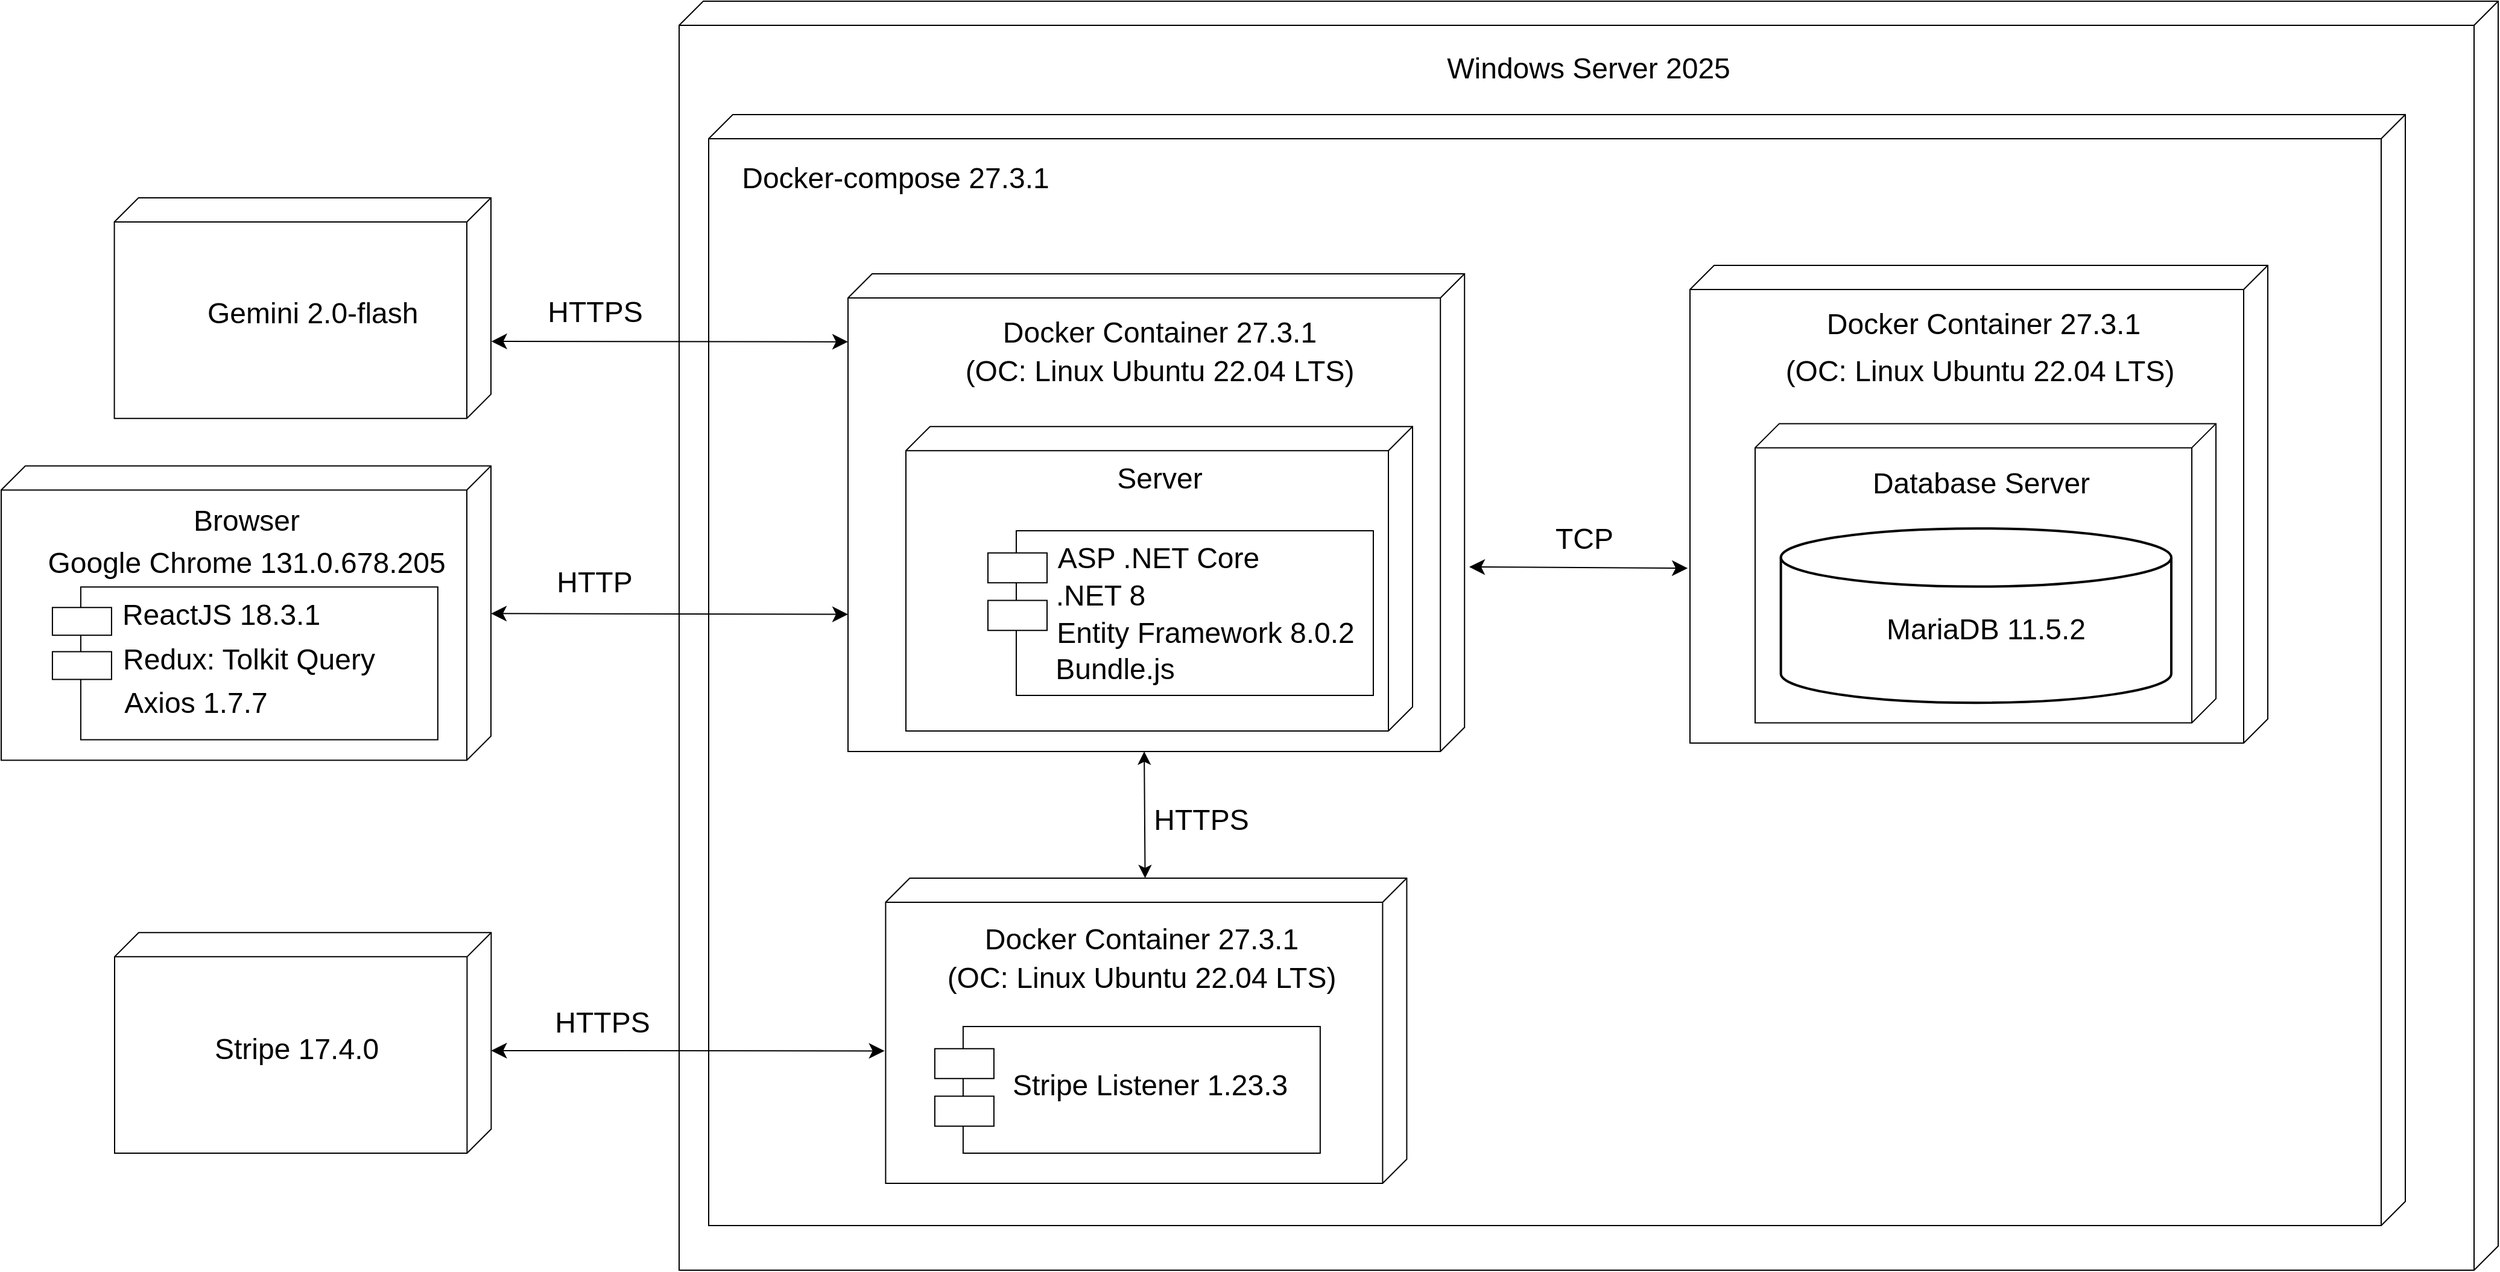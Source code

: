 <mxfile version="26.2.14">
  <diagram name="Страница — 1" id="8J1UHR_uVFIwEin5-jyG">
    <mxGraphModel dx="2537" dy="1423" grid="0" gridSize="10" guides="1" tooltips="1" connect="1" arrows="1" fold="1" page="0" pageScale="1" pageWidth="827" pageHeight="1169" math="0" shadow="0">
      <root>
        <mxCell id="0" />
        <mxCell id="1" parent="0" />
        <mxCell id="nA0-Ui3EcILYC63hEK4_-24" value="" style="shape=cube;whiteSpace=wrap;html=1;boundedLbl=1;backgroundOutline=1;darkOpacity=0;size=20;noLabel=0;shadow=0;direction=east;flipH=1;" parent="1" vertex="1">
          <mxGeometry x="117" y="10" width="452.1" height="244" as="geometry" />
        </mxCell>
        <mxCell id="nA0-Ui3EcILYC63hEK4_-11" value="&lt;br&gt;&lt;div&gt;&lt;br/&gt;&lt;/div&gt;" style="shape=cube;whiteSpace=wrap;html=1;boundedLbl=1;backgroundOutline=1;darkOpacity=0;size=20;noLabel=0;shadow=0;direction=east;flipH=1;" parent="1" vertex="1">
          <mxGeometry x="-96" y="-391" width="1508" height="1052" as="geometry" />
        </mxCell>
        <mxCell id="gcMM5cCsYAQRM_Y5A-3i-26" value="&lt;br&gt;&lt;div&gt;&lt;br/&gt;&lt;/div&gt;" style="shape=cube;whiteSpace=wrap;html=1;boundedLbl=1;backgroundOutline=1;darkOpacity=0;size=20;noLabel=0;shadow=0;direction=east;flipH=1;" parent="1" vertex="1">
          <mxGeometry x="-71.5" y="-297" width="1406.5" height="921" as="geometry" />
        </mxCell>
        <mxCell id="gcMM5cCsYAQRM_Y5A-3i-27" value="&lt;span style=&quot;font-weight: 400;&quot;&gt;Docker-compose 27.3.1&lt;/span&gt;" style="text;strokeColor=none;fillColor=none;html=1;fontSize=24;fontStyle=1;verticalAlign=middle;align=center;" parent="1" vertex="1">
          <mxGeometry x="33" y="-264" width="100" height="40" as="geometry" />
        </mxCell>
        <mxCell id="RzY-j4tmtQSygtIVZ8jP-14" value="&lt;span style=&quot;font-weight: 400;&quot;&gt;TCP&lt;/span&gt;" style="text;strokeColor=none;fillColor=none;html=1;fontSize=24;fontStyle=1;verticalAlign=middle;align=center;" parent="1" vertex="1">
          <mxGeometry x="604" y="35.39" width="100" height="40" as="geometry" />
        </mxCell>
        <mxCell id="nA0-Ui3EcILYC63hEK4_-1" value="" style="shape=cube;whiteSpace=wrap;html=1;boundedLbl=1;backgroundOutline=1;darkOpacity=0;size=20;noLabel=0;shadow=0;direction=east;flipH=1;" parent="1" vertex="1">
          <mxGeometry x="-658" y="-5.74" width="406" height="244" as="geometry" />
        </mxCell>
        <mxCell id="nA0-Ui3EcILYC63hEK4_-2" value="&lt;span style=&quot;font-weight: 400;&quot;&gt;Browser&lt;/span&gt;" style="text;strokeColor=none;fillColor=none;html=1;fontSize=24;fontStyle=1;verticalAlign=middle;align=center;" parent="1" vertex="1">
          <mxGeometry x="-505" y="20.26" width="100" height="40" as="geometry" />
        </mxCell>
        <mxCell id="nA0-Ui3EcILYC63hEK4_-3" value="&lt;span style=&quot;font-weight: 400;&quot;&gt;Google Chrome&amp;nbsp;131.0.678.205&lt;/span&gt;" style="text;strokeColor=none;fillColor=none;html=1;fontSize=24;fontStyle=1;verticalAlign=middle;align=center;" parent="1" vertex="1">
          <mxGeometry x="-505" y="54.65" width="100" height="40" as="geometry" />
        </mxCell>
        <mxCell id="nA0-Ui3EcILYC63hEK4_-4" value="" style="group" parent="1" vertex="1" connectable="0">
          <mxGeometry x="-615.54" y="94.65" width="319.49" height="126.61" as="geometry" />
        </mxCell>
        <mxCell id="nA0-Ui3EcILYC63hEK4_-5" value="&lt;span style=&quot;color: rgba(0, 0, 0, 0); font-family: monospace; font-size: 0px; text-align: start;&quot;&gt;%3CmxGraphModel%3E%3Croot%3E%3CmxCell%20id%3D%220%22%2F%3E%3CmxCell%20id%3D%221%22%20parent%3D%220%22%2F%3E%3CmxCell%20id%3D%222%22%20value%3D%22%26lt%3Bspan%20style%3D%26quot%3Bfont-weight%3A%20400%3B%26quot%3B%26gt%3BDocker-compose%26lt%3B%2Fspan%26gt%3B%22%20style%3D%22text%3BstrokeColor%3Dnone%3BfillColor%3Dnone%3Bhtml%3D1%3BfontSize%3D24%3BfontStyle%3D1%3BverticalAlign%3Dmiddle%3Balign%3Dcenter%3B%22%20vertex%3D%221%22%20parent%3D%221%22%3E%3CmxGeometry%20x%3D%22-14%22%20y%3D%22-594%22%20width%3D%22100%22%20height%3D%2240%22%20as%3D%22geometry%22%2F%3E%3C%2FmxCell%3E%3C%2Froot%3E%3C%2FmxGraphModel%3E&lt;/span&gt;" style="verticalLabelPosition=bottom;verticalAlign=top;html=1;shape=mxgraph.basic.rect;fillColor2=none;strokeWidth=1;size=20;indent=5;" parent="nA0-Ui3EcILYC63hEK4_-4" vertex="1">
          <mxGeometry x="23.49" width="296" height="126.61" as="geometry" />
        </mxCell>
        <mxCell id="nA0-Ui3EcILYC63hEK4_-6" value="" style="verticalLabelPosition=bottom;verticalAlign=top;html=1;shape=mxgraph.basic.rect;fillColor2=none;strokeWidth=1;size=20;indent=5;" parent="nA0-Ui3EcILYC63hEK4_-4" vertex="1">
          <mxGeometry y="17" width="49" height="23" as="geometry" />
        </mxCell>
        <mxCell id="nA0-Ui3EcILYC63hEK4_-7" value="" style="verticalLabelPosition=bottom;verticalAlign=top;html=1;shape=mxgraph.basic.rect;fillColor2=none;strokeWidth=1;size=20;indent=5;" parent="nA0-Ui3EcILYC63hEK4_-4" vertex="1">
          <mxGeometry y="53.61" width="49" height="23" as="geometry" />
        </mxCell>
        <mxCell id="nA0-Ui3EcILYC63hEK4_-8" value="&lt;span style=&quot;font-weight: 400;&quot;&gt;Axios 1.7.7&lt;/span&gt;" style="text;strokeColor=none;fillColor=none;html=1;fontSize=24;fontStyle=1;verticalAlign=middle;align=center;" parent="nA0-Ui3EcILYC63hEK4_-4" vertex="1">
          <mxGeometry x="68.49" y="76.61" width="100" height="40" as="geometry" />
        </mxCell>
        <mxCell id="nA0-Ui3EcILYC63hEK4_-9" value="&lt;span style=&quot;font-weight: 400;&quot;&gt;Redux: Tolkit Query&lt;/span&gt;" style="text;strokeColor=none;fillColor=none;html=1;fontSize=24;fontStyle=1;verticalAlign=middle;align=center;" parent="nA0-Ui3EcILYC63hEK4_-4" vertex="1">
          <mxGeometry x="112.49" y="40" width="100" height="40" as="geometry" />
        </mxCell>
        <mxCell id="nA0-Ui3EcILYC63hEK4_-10" value="&lt;span style=&quot;font-weight: 400;&quot;&gt;ReactJS 18.3.1&lt;/span&gt;" style="text;strokeColor=none;fillColor=none;html=1;fontSize=24;fontStyle=1;verticalAlign=middle;align=center;" parent="nA0-Ui3EcILYC63hEK4_-4" vertex="1">
          <mxGeometry x="89.49" y="3.61" width="100" height="40" as="geometry" />
        </mxCell>
        <mxCell id="nA0-Ui3EcILYC63hEK4_-12" value="&lt;font style=&quot;font-size: 24px;&quot;&gt;Windows Server 2025&lt;/font&gt;" style="text;html=1;align=center;verticalAlign=middle;whiteSpace=wrap;rounded=0;" parent="1" vertex="1">
          <mxGeometry x="516" y="-350" width="284" height="30" as="geometry" />
        </mxCell>
        <mxCell id="gcMM5cCsYAQRM_Y5A-3i-72" value="" style="shape=cube;whiteSpace=wrap;html=1;boundedLbl=1;backgroundOutline=1;darkOpacity=0;size=20;noLabel=0;shadow=0;direction=east;flipH=1;" parent="1" vertex="1">
          <mxGeometry x="44" y="-165" width="511.1" height="396" as="geometry" />
        </mxCell>
        <mxCell id="gcMM5cCsYAQRM_Y5A-3i-60" value="&lt;span style=&quot;font-weight: 400;&quot;&gt;Docker Container 27.3.1&lt;/span&gt;" style="text;strokeColor=none;fillColor=none;html=1;fontSize=24;fontStyle=1;verticalAlign=middle;align=center;" parent="1" vertex="1">
          <mxGeometry x="252.0" y="-138.0" width="100" height="43.131" as="geometry" />
        </mxCell>
        <mxCell id="nA0-Ui3EcILYC63hEK4_-35" value="" style="shape=cube;whiteSpace=wrap;html=1;boundedLbl=1;backgroundOutline=1;darkOpacity=0;size=20;noLabel=0;shadow=0;direction=east;flipH=1;" parent="1" vertex="1">
          <mxGeometry x="92" y="-38.41" width="420" height="252.41" as="geometry" />
        </mxCell>
        <mxCell id="gcMM5cCsYAQRM_Y5A-3i-63" value="&lt;span style=&quot;color: rgba(0, 0, 0, 0); font-family: monospace; font-size: 0px; text-align: start;&quot;&gt;%3CmxGraphModel%3E%3Croot%3E%3CmxCell%20id%3D%220%22%2F%3E%3CmxCell%20id%3D%221%22%20parent%3D%220%22%2F%3E%3CmxCell%20id%3D%222%22%20value%3D%22%26lt%3Bspan%20style%3D%26quot%3Bfont-weight%3A%20400%3B%26quot%3B%26gt%3BDocker-compose%26lt%3B%2Fspan%26gt%3B%22%20style%3D%22text%3BstrokeColor%3Dnone%3BfillColor%3Dnone%3Bhtml%3D1%3BfontSize%3D24%3BfontStyle%3D1%3BverticalAlign%3Dmiddle%3Balign%3Dcenter%3B%22%20vertex%3D%221%22%20parent%3D%221%22%3E%3CmxGeometry%20x%3D%22-14%22%20y%3D%22-594%22%20width%3D%22100%22%20height%3D%2240%22%20as%3D%22geometry%22%2F%3E%3C%2FmxCell%3E%3C%2Froot%3E%3C%2FmxGraphModel%3E&lt;/span&gt;" style="verticalLabelPosition=bottom;verticalAlign=top;html=1;shape=mxgraph.basic.rect;fillColor2=none;strokeWidth=1;size=20;indent=5;" parent="1" vertex="1">
          <mxGeometry x="183.49" y="48.003" width="296" height="136.521" as="geometry" />
        </mxCell>
        <mxCell id="gcMM5cCsYAQRM_Y5A-3i-66" value="&lt;blockquote style=&quot;margin: 0 0 0 40px; border: none; padding: 0px;&quot;&gt;&lt;span style=&quot;font-weight: 400;&quot;&gt;ASP .NET Core&lt;/span&gt;&lt;/blockquote&gt;" style="text;strokeColor=none;fillColor=none;html=1;fontSize=24;fontStyle=1;verticalAlign=middle;align=center;" parent="1" vertex="1">
          <mxGeometry x="231.0" y="49.783" width="100" height="43.131" as="geometry" />
        </mxCell>
        <mxCell id="gcMM5cCsYAQRM_Y5A-3i-67" value="&lt;span style=&quot;font-weight: 400;&quot;&gt;.NET 8&lt;/span&gt;" style="text;strokeColor=none;fillColor=none;html=1;fontSize=24;fontStyle=1;verticalAlign=middle;align=center;" parent="1" vertex="1">
          <mxGeometry x="203.0" y="80.084" width="100" height="43.131" as="geometry" />
        </mxCell>
        <mxCell id="gcMM5cCsYAQRM_Y5A-3i-68" value="&lt;span style=&quot;font-weight: 400;&quot;&gt;Entity Framework 8.0.2&lt;/span&gt;" style="text;strokeColor=none;fillColor=none;html=1;fontSize=24;fontStyle=1;verticalAlign=middle;align=center;" parent="1" vertex="1">
          <mxGeometry x="290.0" y="111.613" width="100" height="43.131" as="geometry" />
        </mxCell>
        <mxCell id="gcMM5cCsYAQRM_Y5A-3i-64" value="" style="verticalLabelPosition=bottom;verticalAlign=top;html=1;shape=mxgraph.basic.rect;fillColor2=none;strokeWidth=1;size=20;indent=5;" parent="1" vertex="1">
          <mxGeometry x="160" y="66.334" width="49" height="24.801" as="geometry" />
        </mxCell>
        <mxCell id="gcMM5cCsYAQRM_Y5A-3i-65" value="" style="verticalLabelPosition=bottom;verticalAlign=top;html=1;shape=mxgraph.basic.rect;fillColor2=none;strokeWidth=1;size=20;indent=5;" parent="1" vertex="1">
          <mxGeometry x="160" y="105.81" width="49" height="24.801" as="geometry" />
        </mxCell>
        <mxCell id="gcMM5cCsYAQRM_Y5A-3i-61" value="&lt;span style=&quot;font-weight: 400;&quot;&gt;Server&lt;/span&gt;" style="text;strokeColor=none;fillColor=none;html=1;fontSize=24;fontStyle=1;verticalAlign=middle;align=center;" parent="1" vertex="1">
          <mxGeometry x="252.0" y="-16.128" width="100" height="43.131" as="geometry" />
        </mxCell>
        <mxCell id="nA0-Ui3EcILYC63hEK4_-39" value="&lt;span style=&quot;font-weight: 400;&quot;&gt;(ОС: Linux Ubuntu 22.04 LTS)&lt;/span&gt;" style="text;strokeColor=none;fillColor=none;html=1;fontSize=24;fontStyle=1;verticalAlign=middle;align=center;" parent="1" vertex="1">
          <mxGeometry x="252.0" y="-106.0" width="100" height="43.131" as="geometry" />
        </mxCell>
        <mxCell id="nA0-Ui3EcILYC63hEK4_-40" value="" style="shape=cube;whiteSpace=wrap;html=1;boundedLbl=1;backgroundOutline=1;darkOpacity=0;size=20;noLabel=0;shadow=0;direction=east;flipH=1;" parent="1" vertex="1">
          <mxGeometry x="742" y="-172" width="479" height="396" as="geometry" />
        </mxCell>
        <mxCell id="nA0-Ui3EcILYC63hEK4_-41" value="" style="shape=cube;whiteSpace=wrap;html=1;boundedLbl=1;backgroundOutline=1;darkOpacity=0;size=20;noLabel=0;shadow=0;direction=east;flipH=1;" parent="1" vertex="1">
          <mxGeometry x="796" y="-40.8" width="382.02" height="248" as="geometry" />
        </mxCell>
        <mxCell id="RzY-j4tmtQSygtIVZ8jP-12" value="" style="group" parent="1" vertex="1" connectable="0">
          <mxGeometry x="718" y="20.61" width="423" height="341.58" as="geometry" />
        </mxCell>
        <mxCell id="gcMM5cCsYAQRM_Y5A-3i-2" value="" style="strokeWidth=2;html=1;shape=mxgraph.flowchart.database;whiteSpace=wrap;" parent="RzY-j4tmtQSygtIVZ8jP-12" vertex="1">
          <mxGeometry x="99.34" y="25.48" width="323.66" height="144.52" as="geometry" />
        </mxCell>
        <mxCell id="RzY-j4tmtQSygtIVZ8jP-6" value="&lt;blockquote style=&quot;margin: 0 0 0 40px; border: none; padding: 0px;&quot;&gt;&lt;span style=&quot;font-weight: 400;&quot;&gt;MariaDB 11.5.2&lt;/span&gt;&lt;/blockquote&gt;" style="text;strokeColor=none;fillColor=none;html=1;fontSize=24;fontStyle=1;verticalAlign=middle;align=center;" parent="RzY-j4tmtQSygtIVZ8jP-12" vertex="1">
          <mxGeometry x="210.004" y="97.996" width="77.291" height="22.343" as="geometry" />
        </mxCell>
        <mxCell id="RzY-j4tmtQSygtIVZ8jP-1" value="&lt;span style=&quot;font-weight: 400;&quot;&gt;Docker Container 27.3.1&lt;/span&gt;" style="text;strokeColor=none;fillColor=none;html=1;fontSize=24;fontStyle=1;verticalAlign=middle;align=center;" parent="1" vertex="1">
          <mxGeometry x="944.016" y="-137.387" width="82.869" height="27.996" as="geometry" />
        </mxCell>
        <mxCell id="RzY-j4tmtQSygtIVZ8jP-2" value="&lt;span style=&quot;font-weight: 400;&quot;&gt;Database Server&lt;/span&gt;" style="text;strokeColor=none;fillColor=none;html=1;fontSize=24;fontStyle=1;verticalAlign=middle;align=center;" parent="1" vertex="1">
          <mxGeometry x="950.002" y="-1.737" width="66.135" height="22.343" as="geometry" />
        </mxCell>
        <mxCell id="nA0-Ui3EcILYC63hEK4_-45" value="&lt;span style=&quot;font-weight: 400;&quot;&gt;(ОС: Linux Ubuntu 22.04 LTS)&lt;/span&gt;" style="text;strokeColor=none;fillColor=none;html=1;fontSize=24;fontStyle=1;verticalAlign=middle;align=center;" parent="1" vertex="1">
          <mxGeometry x="931.5" y="-105.39" width="100" height="43.131" as="geometry" />
        </mxCell>
        <mxCell id="nA0-Ui3EcILYC63hEK4_-46" style="rounded=0;orthogonalLoop=1;jettySize=auto;html=1;endArrow=classic;endFill=1;startArrow=classic;startFill=1;endSize=10;startSize=10;" parent="1" source="nA0-Ui3EcILYC63hEK4_-1" edge="1">
          <mxGeometry relative="1" as="geometry">
            <mxPoint x="44" y="117.26" as="targetPoint" />
          </mxGeometry>
        </mxCell>
        <mxCell id="nA0-Ui3EcILYC63hEK4_-48" value="&lt;font style=&quot;font-size: 24px;&quot;&gt;HTTP&lt;/font&gt;" style="text;html=1;align=center;verticalAlign=middle;whiteSpace=wrap;rounded=0;" parent="1" vertex="1">
          <mxGeometry x="-196" y="75.61" width="60" height="30" as="geometry" />
        </mxCell>
        <mxCell id="nA0-Ui3EcILYC63hEK4_-50" style="rounded=0;orthogonalLoop=1;jettySize=auto;html=1;entryX=1.004;entryY=0.634;entryDx=0;entryDy=0;entryPerimeter=0;endSize=10;startSize=10;startArrow=classic;startFill=1;" parent="1" target="nA0-Ui3EcILYC63hEK4_-40" edge="1">
          <mxGeometry relative="1" as="geometry">
            <mxPoint x="559" y="78" as="sourcePoint" />
          </mxGeometry>
        </mxCell>
        <mxCell id="tgBLUKYaitHxNRPMTOz2-2" value="&lt;span style=&quot;font-weight: 400;&quot;&gt;Bundle.js&lt;/span&gt;" style="text;strokeColor=none;fillColor=none;html=1;fontSize=24;fontStyle=1;verticalAlign=middle;align=center;" parent="1" vertex="1">
          <mxGeometry x="215.0" y="141.933" width="100" height="43.131" as="geometry" />
        </mxCell>
        <mxCell id="TDa4z69N_0sCTk_hAj0a-11" value="" style="shape=cube;whiteSpace=wrap;html=1;boundedLbl=1;backgroundOutline=1;darkOpacity=0;size=20;noLabel=0;shadow=0;direction=east;flipH=1;" parent="1" vertex="1">
          <mxGeometry x="75.2" y="336" width="432" height="253" as="geometry" />
        </mxCell>
        <mxCell id="TDa4z69N_0sCTk_hAj0a-12" value="&lt;span style=&quot;font-weight: 400;&quot;&gt;Docker Container 27.3.1&lt;/span&gt;" style="text;strokeColor=none;fillColor=none;html=1;fontSize=24;fontStyle=1;verticalAlign=middle;align=center;" parent="1" vertex="1">
          <mxGeometry x="237.44" y="365.87" width="100" height="43.131" as="geometry" />
        </mxCell>
        <mxCell id="TDa4z69N_0sCTk_hAj0a-14" value="&lt;span style=&quot;color: rgba(0, 0, 0, 0); font-family: monospace; font-size: 0px; text-align: start;&quot;&gt;%3CmxGraphModel%3E%3Croot%3E%3CmxCell%20id%3D%220%22%2F%3E%3CmxCell%20id%3D%221%22%20parent%3D%220%22%2F%3E%3CmxCell%20id%3D%222%22%20value%3D%22%26lt%3Bspan%20style%3D%26quot%3Bfont-weight%3A%20400%3B%26quot%3B%26gt%3BDocker-compose%26lt%3B%2Fspan%26gt%3B%22%20style%3D%22text%3BstrokeColor%3Dnone%3BfillColor%3Dnone%3Bhtml%3D1%3BfontSize%3D24%3BfontStyle%3D1%3BverticalAlign%3Dmiddle%3Balign%3Dcenter%3B%22%20vertex%3D%221%22%20parent%3D%221%22%3E%3CmxGeometry%20x%3D%22-14%22%20y%3D%22-594%22%20width%3D%22100%22%20height%3D%2240%22%20as%3D%22geometry%22%2F%3E%3C%2FmxCell%3E%3C%2Froot%3E%3C%2FmxGraphModel%3E&lt;/span&gt;" style="verticalLabelPosition=bottom;verticalAlign=top;html=1;shape=mxgraph.basic.rect;fillColor2=none;strokeWidth=1;size=20;indent=5;" parent="1" vertex="1">
          <mxGeometry x="139.44" y="459" width="296" height="105" as="geometry" />
        </mxCell>
        <mxCell id="TDa4z69N_0sCTk_hAj0a-15" value="&lt;blockquote style=&quot;margin: 0 0 0 40px; border: none; padding: 0px;&quot;&gt;&lt;span style=&quot;font-weight: 400;&quot;&gt;Stripe Listener 1.23.3&lt;/span&gt;&lt;/blockquote&gt;" style="text;strokeColor=none;fillColor=none;html=1;fontSize=24;fontStyle=1;verticalAlign=middle;align=center;" parent="1" vertex="1">
          <mxGeometry x="223.5" y="486.003" width="100" height="43.131" as="geometry" />
        </mxCell>
        <mxCell id="TDa4z69N_0sCTk_hAj0a-18" value="" style="verticalLabelPosition=bottom;verticalAlign=top;html=1;shape=mxgraph.basic.rect;fillColor2=none;strokeWidth=1;size=20;indent=5;" parent="1" vertex="1">
          <mxGeometry x="115.95" y="477.334" width="49" height="24.801" as="geometry" />
        </mxCell>
        <mxCell id="TDa4z69N_0sCTk_hAj0a-19" value="" style="verticalLabelPosition=bottom;verticalAlign=top;html=1;shape=mxgraph.basic.rect;fillColor2=none;strokeWidth=1;size=20;indent=5;" parent="1" vertex="1">
          <mxGeometry x="115.95" y="516.81" width="49" height="24.801" as="geometry" />
        </mxCell>
        <mxCell id="TDa4z69N_0sCTk_hAj0a-21" value="&lt;span style=&quot;font-weight: 400;&quot;&gt;(ОС: Linux Ubuntu 22.04 LTS)&lt;/span&gt;" style="text;strokeColor=none;fillColor=none;html=1;fontSize=24;fontStyle=1;verticalAlign=middle;align=center;" parent="1" vertex="1">
          <mxGeometry x="237.44" y="397.87" width="100" height="43.131" as="geometry" />
        </mxCell>
        <mxCell id="TDa4z69N_0sCTk_hAj0a-44" value="" style="shape=cube;whiteSpace=wrap;html=1;boundedLbl=1;backgroundOutline=1;darkOpacity=0;size=20;noLabel=0;shadow=0;direction=east;flipH=1;" parent="1" vertex="1">
          <mxGeometry x="-564" y="381.16" width="312.2" height="182.84" as="geometry" />
        </mxCell>
        <mxCell id="TDa4z69N_0sCTk_hAj0a-45" value="&lt;blockquote style=&quot;margin: 0 0 0 40px; border: none; padding: 0px;&quot;&gt;&lt;span style=&quot;font-weight: 400;&quot;&gt;Stripe 17.&lt;/span&gt;&lt;span style=&quot;font-weight: 400; background-color: transparent; color: light-dark(rgb(0, 0, 0), rgb(255, 255, 255));&quot;&gt;4.0&lt;/span&gt;&lt;/blockquote&gt;" style="text;strokeColor=none;fillColor=none;html=1;fontSize=24;fontStyle=1;verticalAlign=middle;align=left;" parent="1" vertex="1">
          <mxGeometry x="-522.8" y="456.53" width="92" height="43.13" as="geometry" />
        </mxCell>
        <mxCell id="TDa4z69N_0sCTk_hAj0a-46" style="rounded=0;orthogonalLoop=1;jettySize=auto;html=1;endArrow=classic;endFill=1;startArrow=classic;startFill=1;endSize=10;startSize=10;entryX=1.002;entryY=0.566;entryDx=0;entryDy=0;entryPerimeter=0;" parent="1" edge="1" target="TDa4z69N_0sCTk_hAj0a-11">
          <mxGeometry relative="1" as="geometry">
            <mxPoint x="-251.8" y="479" as="sourcePoint" />
            <mxPoint x="66.2" y="480" as="targetPoint" />
          </mxGeometry>
        </mxCell>
        <mxCell id="TDa4z69N_0sCTk_hAj0a-47" value="&lt;font style=&quot;font-size: 24px;&quot;&gt;HTTPS&lt;/font&gt;" style="text;html=1;align=center;verticalAlign=middle;whiteSpace=wrap;rounded=0;" parent="1" vertex="1">
          <mxGeometry x="-189.8" y="441" width="60.8" height="30" as="geometry" />
        </mxCell>
        <mxCell id="TDa4z69N_0sCTk_hAj0a-48" style="edgeStyle=none;curved=1;rounded=0;orthogonalLoop=1;jettySize=auto;html=1;entryX=0;entryY=0;entryDx=265.55;entryDy=396;entryPerimeter=0;fontSize=12;startSize=8;endSize=8;startArrow=classic;startFill=1;" parent="1" source="TDa4z69N_0sCTk_hAj0a-11" target="gcMM5cCsYAQRM_Y5A-3i-72" edge="1">
          <mxGeometry relative="1" as="geometry" />
        </mxCell>
        <mxCell id="TDa4z69N_0sCTk_hAj0a-49" value="&lt;font style=&quot;font-size: 24px;&quot;&gt;HTTPS&lt;/font&gt;" style="text;html=1;align=center;verticalAlign=middle;whiteSpace=wrap;rounded=0;" parent="1" vertex="1">
          <mxGeometry x="307" y="273" width="60" height="30" as="geometry" />
        </mxCell>
        <mxCell id="lEqDUExAr_G7bIhA3_n9-3" value="" style="shape=cube;whiteSpace=wrap;html=1;boundedLbl=1;backgroundOutline=1;darkOpacity=0;size=20;noLabel=0;shadow=0;direction=east;flipH=1;" vertex="1" parent="1">
          <mxGeometry x="-564.2" y="-228.0" width="312.2" height="182.84" as="geometry" />
        </mxCell>
        <mxCell id="lEqDUExAr_G7bIhA3_n9-4" value="&lt;blockquote style=&quot;margin: 0 0 0 40px; border: none; padding: 0px;&quot;&gt;&lt;span style=&quot;font-weight: 400;&quot;&gt;Gemini 2.0-flash&lt;/span&gt;&lt;/blockquote&gt;" style="text;strokeColor=none;fillColor=none;html=1;fontSize=24;fontStyle=1;verticalAlign=middle;align=left;" vertex="1" parent="1">
          <mxGeometry x="-528.8" y="-153.63" width="92" height="43.13" as="geometry" />
        </mxCell>
        <mxCell id="lEqDUExAr_G7bIhA3_n9-5" style="rounded=0;orthogonalLoop=1;jettySize=auto;html=1;endArrow=classic;endFill=1;startArrow=classic;startFill=1;endSize=10;startSize=10;exitX=-0.001;exitY=0.651;exitDx=0;exitDy=0;exitPerimeter=0;" edge="1" parent="1" source="lEqDUExAr_G7bIhA3_n9-3">
          <mxGeometry relative="1" as="geometry">
            <mxPoint x="-248" y="-109" as="sourcePoint" />
            <mxPoint x="44" y="-108.67" as="targetPoint" />
          </mxGeometry>
        </mxCell>
        <mxCell id="lEqDUExAr_G7bIhA3_n9-6" value="&lt;font style=&quot;font-size: 24px;&quot;&gt;HTTPS&lt;/font&gt;" style="text;html=1;align=center;verticalAlign=middle;whiteSpace=wrap;rounded=0;" vertex="1" parent="1">
          <mxGeometry x="-195.8" y="-147.67" width="60.8" height="30" as="geometry" />
        </mxCell>
      </root>
    </mxGraphModel>
  </diagram>
</mxfile>
